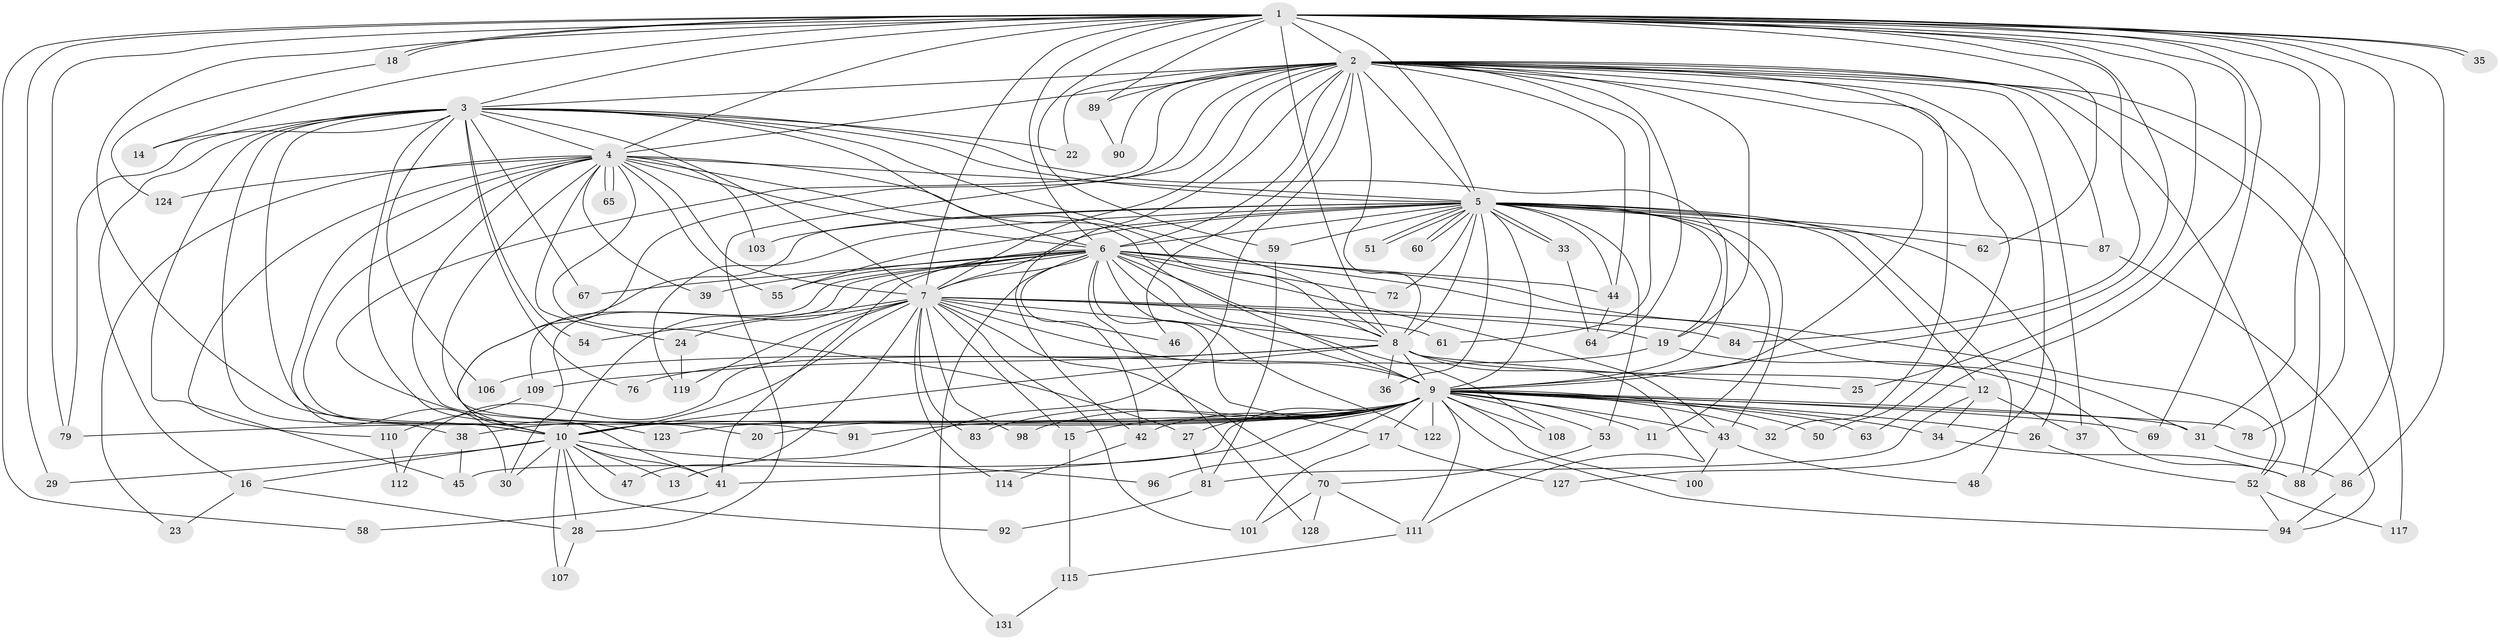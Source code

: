 // Generated by graph-tools (version 1.1) at 2025/51/02/27/25 19:51:45]
// undirected, 100 vertices, 247 edges
graph export_dot {
graph [start="1"]
  node [color=gray90,style=filled];
  1 [super="+99"];
  2 [super="+49"];
  3 [super="+118"];
  4 [super="+82"];
  5 [super="+121"];
  6 [super="+66"];
  7 [super="+74"];
  8 [super="+93"];
  9 [super="+21"];
  10 [super="+116"];
  11;
  12;
  13;
  14;
  15;
  16;
  17 [super="+104"];
  18;
  19 [super="+77"];
  20;
  22;
  23;
  24 [super="+129"];
  25;
  26;
  27 [super="+57"];
  28;
  29;
  30 [super="+40"];
  31 [super="+80"];
  32;
  33;
  34 [super="+126"];
  35;
  36;
  37;
  38;
  39;
  41 [super="+132"];
  42 [super="+75"];
  43 [super="+68"];
  44;
  45 [super="+71"];
  46;
  47;
  48 [super="+113"];
  50;
  51;
  52 [super="+97"];
  53;
  54;
  55 [super="+56"];
  58;
  59;
  60;
  61;
  62;
  63;
  64 [super="+85"];
  65;
  67;
  69;
  70 [super="+73"];
  72;
  76;
  78;
  79 [super="+105"];
  81 [super="+102"];
  83;
  84;
  86;
  87 [super="+120"];
  88 [super="+125"];
  89;
  90;
  91;
  92;
  94 [super="+95"];
  96;
  98;
  100;
  101;
  103;
  106;
  107;
  108;
  109;
  110;
  111 [super="+130"];
  112;
  114;
  115;
  117;
  119;
  122;
  123;
  124;
  127;
  128;
  131;
  1 -- 2;
  1 -- 3;
  1 -- 4;
  1 -- 5;
  1 -- 6;
  1 -- 7;
  1 -- 8;
  1 -- 9;
  1 -- 10;
  1 -- 14;
  1 -- 18;
  1 -- 18;
  1 -- 25;
  1 -- 29;
  1 -- 31;
  1 -- 35;
  1 -- 35;
  1 -- 58;
  1 -- 59;
  1 -- 62;
  1 -- 63;
  1 -- 69;
  1 -- 78;
  1 -- 84;
  1 -- 86;
  1 -- 89;
  1 -- 88;
  1 -- 79;
  2 -- 3;
  2 -- 4 [weight=2];
  2 -- 5;
  2 -- 6;
  2 -- 7 [weight=2];
  2 -- 8;
  2 -- 9;
  2 -- 10;
  2 -- 13;
  2 -- 22;
  2 -- 28;
  2 -- 32;
  2 -- 37;
  2 -- 41;
  2 -- 42;
  2 -- 44;
  2 -- 46;
  2 -- 50;
  2 -- 52;
  2 -- 61;
  2 -- 64;
  2 -- 87;
  2 -- 88;
  2 -- 89;
  2 -- 90;
  2 -- 117;
  2 -- 127;
  2 -- 19;
  3 -- 4;
  3 -- 5;
  3 -- 6;
  3 -- 7;
  3 -- 8;
  3 -- 9 [weight=2];
  3 -- 10;
  3 -- 14;
  3 -- 16;
  3 -- 22;
  3 -- 38;
  3 -- 45;
  3 -- 54;
  3 -- 67;
  3 -- 76;
  3 -- 79;
  3 -- 106;
  3 -- 123;
  4 -- 5;
  4 -- 6;
  4 -- 7;
  4 -- 8;
  4 -- 9;
  4 -- 10 [weight=2];
  4 -- 20;
  4 -- 23;
  4 -- 24;
  4 -- 27;
  4 -- 39;
  4 -- 55;
  4 -- 65;
  4 -- 65;
  4 -- 91;
  4 -- 103;
  4 -- 110;
  4 -- 124;
  4 -- 30;
  5 -- 6;
  5 -- 7;
  5 -- 8;
  5 -- 9 [weight=2];
  5 -- 10;
  5 -- 11;
  5 -- 12;
  5 -- 19;
  5 -- 26;
  5 -- 33;
  5 -- 33;
  5 -- 36;
  5 -- 43;
  5 -- 48 [weight=2];
  5 -- 51;
  5 -- 51;
  5 -- 53;
  5 -- 59;
  5 -- 60;
  5 -- 60;
  5 -- 62;
  5 -- 72;
  5 -- 87;
  5 -- 103;
  5 -- 119;
  5 -- 44;
  5 -- 55;
  6 -- 7;
  6 -- 8 [weight=2];
  6 -- 9;
  6 -- 10;
  6 -- 17;
  6 -- 30;
  6 -- 31;
  6 -- 39;
  6 -- 44;
  6 -- 55;
  6 -- 67;
  6 -- 72;
  6 -- 108;
  6 -- 109;
  6 -- 122;
  6 -- 128;
  6 -- 131;
  6 -- 41;
  6 -- 42;
  6 -- 52;
  6 -- 43;
  7 -- 8;
  7 -- 9;
  7 -- 10;
  7 -- 15;
  7 -- 19;
  7 -- 24;
  7 -- 46;
  7 -- 47;
  7 -- 54;
  7 -- 61;
  7 -- 70 [weight=2];
  7 -- 83;
  7 -- 84;
  7 -- 98;
  7 -- 112;
  7 -- 114;
  7 -- 119;
  7 -- 101;
  8 -- 9;
  8 -- 10;
  8 -- 12;
  8 -- 25;
  8 -- 36;
  8 -- 106;
  8 -- 109;
  8 -- 111;
  9 -- 10;
  9 -- 11;
  9 -- 15;
  9 -- 17;
  9 -- 20;
  9 -- 26;
  9 -- 42;
  9 -- 43;
  9 -- 45;
  9 -- 50;
  9 -- 53;
  9 -- 63;
  9 -- 69;
  9 -- 78;
  9 -- 79;
  9 -- 83;
  9 -- 91;
  9 -- 94;
  9 -- 96;
  9 -- 98;
  9 -- 100;
  9 -- 108;
  9 -- 123;
  9 -- 32;
  9 -- 34;
  9 -- 38;
  9 -- 111;
  9 -- 122;
  9 -- 27 [weight=2];
  9 -- 41;
  9 -- 31;
  10 -- 13;
  10 -- 16;
  10 -- 29;
  10 -- 30;
  10 -- 41;
  10 -- 47;
  10 -- 92;
  10 -- 96;
  10 -- 107;
  10 -- 28;
  12 -- 34;
  12 -- 37;
  12 -- 81;
  15 -- 115;
  16 -- 23;
  16 -- 28;
  17 -- 127;
  17 -- 101;
  18 -- 124;
  19 -- 76;
  19 -- 88;
  24 -- 119;
  26 -- 52;
  27 -- 81;
  28 -- 107;
  31 -- 86;
  33 -- 64;
  34 -- 88;
  38 -- 45;
  41 -- 58;
  42 -- 114;
  43 -- 48;
  43 -- 100;
  44 -- 64;
  52 -- 94;
  52 -- 117;
  53 -- 70;
  59 -- 81;
  70 -- 101;
  70 -- 128;
  70 -- 111;
  81 -- 92;
  86 -- 94;
  87 -- 94;
  89 -- 90;
  109 -- 110;
  110 -- 112;
  111 -- 115;
  115 -- 131;
}
